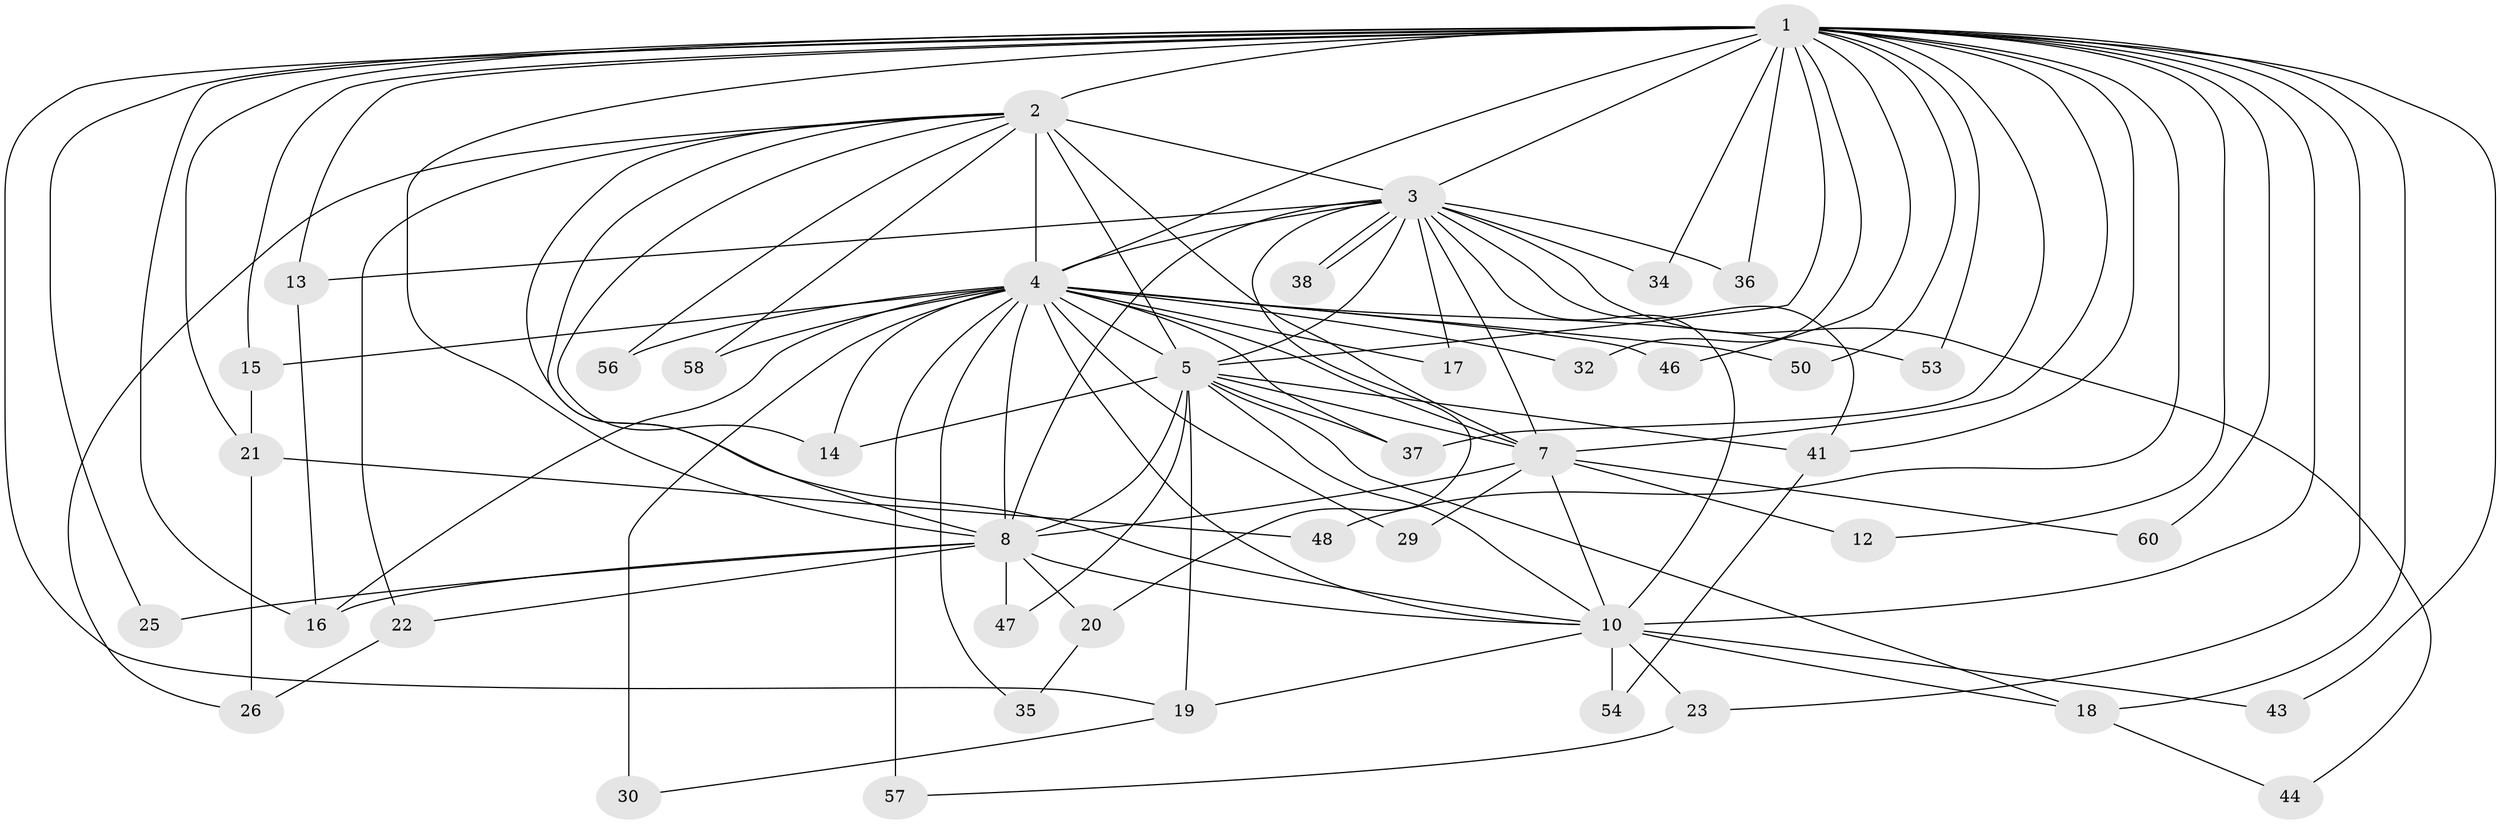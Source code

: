// original degree distribution, {14: 0.04918032786885246, 15: 0.04918032786885246, 19: 0.03278688524590164, 17: 0.01639344262295082, 28: 0.01639344262295082, 2: 0.5409836065573771, 4: 0.06557377049180328, 3: 0.22950819672131148}
// Generated by graph-tools (version 1.1) at 2025/11/02/27/25 16:11:08]
// undirected, 43 vertices, 106 edges
graph export_dot {
graph [start="1"]
  node [color=gray90,style=filled];
  1 [super="+9"];
  2 [super="+11"];
  3 [super="+51"];
  4 [super="+6"];
  5 [super="+42"];
  7 [super="+39"];
  8 [super="+61"];
  10 [super="+27"];
  12;
  13 [super="+55"];
  14;
  15 [super="+52"];
  16 [super="+24"];
  17;
  18 [super="+33"];
  19 [super="+28"];
  20;
  21;
  22;
  23;
  25;
  26 [super="+49"];
  29;
  30 [super="+31"];
  32;
  34;
  35;
  36;
  37 [super="+40"];
  38;
  41 [super="+45"];
  43;
  44;
  46;
  47;
  48;
  50;
  53;
  54;
  56;
  57 [super="+59"];
  58;
  60;
  1 -- 2 [weight=3];
  1 -- 3 [weight=2];
  1 -- 4 [weight=4];
  1 -- 5 [weight=2];
  1 -- 7 [weight=3];
  1 -- 8 [weight=2];
  1 -- 10 [weight=3];
  1 -- 12;
  1 -- 43;
  1 -- 53;
  1 -- 13 [weight=2];
  1 -- 19;
  1 -- 21;
  1 -- 23;
  1 -- 25;
  1 -- 32;
  1 -- 34;
  1 -- 36;
  1 -- 41;
  1 -- 46;
  1 -- 48;
  1 -- 50;
  1 -- 60;
  1 -- 37;
  1 -- 18;
  1 -- 16;
  1 -- 15;
  2 -- 3;
  2 -- 4 [weight=2];
  2 -- 5;
  2 -- 7;
  2 -- 8;
  2 -- 10;
  2 -- 14;
  2 -- 22;
  2 -- 56;
  2 -- 58;
  2 -- 26;
  3 -- 4 [weight=2];
  3 -- 5;
  3 -- 7 [weight=2];
  3 -- 8;
  3 -- 10;
  3 -- 13;
  3 -- 17;
  3 -- 20;
  3 -- 34;
  3 -- 36;
  3 -- 38;
  3 -- 38;
  3 -- 41;
  3 -- 44;
  4 -- 5 [weight=2];
  4 -- 7 [weight=2];
  4 -- 8 [weight=2];
  4 -- 10 [weight=2];
  4 -- 15 [weight=2];
  4 -- 17;
  4 -- 29;
  4 -- 30 [weight=2];
  4 -- 32;
  4 -- 35;
  4 -- 56;
  4 -- 57 [weight=2];
  4 -- 14;
  4 -- 16;
  4 -- 37;
  4 -- 46;
  4 -- 50;
  4 -- 53;
  4 -- 58;
  5 -- 7;
  5 -- 8;
  5 -- 10;
  5 -- 18;
  5 -- 37;
  5 -- 47;
  5 -- 14;
  5 -- 41;
  5 -- 19;
  7 -- 8;
  7 -- 10;
  7 -- 12;
  7 -- 29;
  7 -- 60;
  8 -- 10;
  8 -- 20;
  8 -- 22;
  8 -- 25;
  8 -- 47;
  8 -- 16;
  10 -- 18;
  10 -- 19;
  10 -- 23;
  10 -- 43;
  10 -- 54;
  13 -- 16;
  15 -- 21;
  18 -- 44;
  19 -- 30;
  20 -- 35;
  21 -- 26;
  21 -- 48;
  22 -- 26;
  23 -- 57;
  41 -- 54;
}
